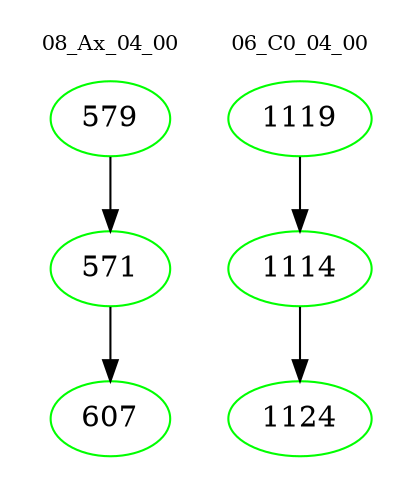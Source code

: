 digraph{
subgraph cluster_0 {
color = white
label = "08_Ax_04_00";
fontsize=10;
T0_579 [label="579", color="green"]
T0_579 -> T0_571 [color="black"]
T0_571 [label="571", color="green"]
T0_571 -> T0_607 [color="black"]
T0_607 [label="607", color="green"]
}
subgraph cluster_1 {
color = white
label = "06_C0_04_00";
fontsize=10;
T1_1119 [label="1119", color="green"]
T1_1119 -> T1_1114 [color="black"]
T1_1114 [label="1114", color="green"]
T1_1114 -> T1_1124 [color="black"]
T1_1124 [label="1124", color="green"]
}
}
